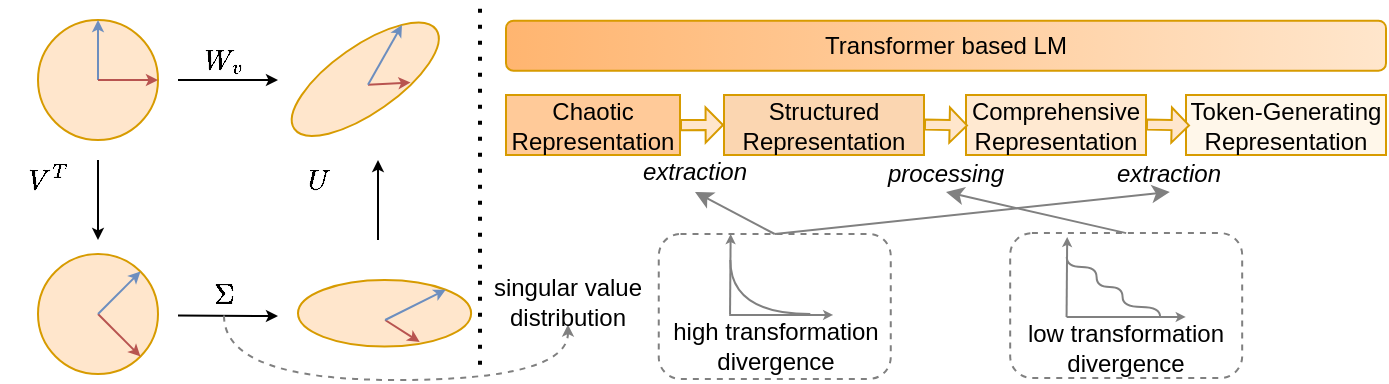 <mxfile version="26.0.10">
  <diagram name="第 1 页" id="VQn5W2BCL7Dk8HYHTB_C">
    <mxGraphModel dx="1133" dy="634" grid="1" gridSize="10" guides="1" tooltips="1" connect="1" arrows="1" fold="1" page="1" pageScale="1" pageWidth="827" pageHeight="1169" math="1" shadow="0">
      <root>
        <mxCell id="0" />
        <mxCell id="1" parent="0" />
        <mxCell id="I8N-EgYsibA7o2kJmNWz-16" value="" style="rounded=1;whiteSpace=wrap;html=1;fillColor=none;dashed=1;strokeColor=#808080;" parent="1" vertex="1">
          <mxGeometry x="566.09" y="326.56" width="116" height="72.46" as="geometry" />
        </mxCell>
        <mxCell id="OIvfQ4fC4cS5UpTqYihT-4" style="rounded=0;orthogonalLoop=1;jettySize=auto;html=1;entryX=0.5;entryY=1;entryDx=0;entryDy=0;exitX=0.5;exitY=0;exitDx=0;exitDy=0;strokeColor=#808080;" parent="1" source="I8N-EgYsibA7o2kJmNWz-16" target="j3C7fKV0iampDi246UAi-91" edge="1">
          <mxGeometry relative="1" as="geometry" />
        </mxCell>
        <mxCell id="OIvfQ4fC4cS5UpTqYihT-2" style="rounded=0;orthogonalLoop=1;jettySize=auto;html=1;entryX=0.5;entryY=1;entryDx=0;entryDy=0;exitX=0.5;exitY=0;exitDx=0;exitDy=0;strokeColor=#808080;" parent="1" source="I8N-EgYsibA7o2kJmNWz-5" target="j3C7fKV0iampDi246UAi-98" edge="1">
          <mxGeometry relative="1" as="geometry" />
        </mxCell>
        <mxCell id="OIvfQ4fC4cS5UpTqYihT-3" style="rounded=0;orthogonalLoop=1;jettySize=auto;html=1;entryX=0.5;entryY=1;entryDx=0;entryDy=0;exitX=0.5;exitY=0;exitDx=0;exitDy=0;strokeColor=#808080;" parent="1" source="I8N-EgYsibA7o2kJmNWz-5" target="I8N-EgYsibA7o2kJmNWz-2" edge="1">
          <mxGeometry relative="1" as="geometry" />
        </mxCell>
        <mxCell id="I8N-EgYsibA7o2kJmNWz-5" value="" style="rounded=1;whiteSpace=wrap;html=1;fillColor=none;dashed=1;strokeColor=#808080;" parent="1" vertex="1">
          <mxGeometry x="390.38" y="327.0" width="116" height="72.46" as="geometry" />
        </mxCell>
        <mxCell id="j3C7fKV0iampDi246UAi-41" style="rounded=0;orthogonalLoop=1;jettySize=auto;html=1;endSize=3;strokeColor=#000000;" parent="1" edge="1">
          <mxGeometry relative="1" as="geometry">
            <mxPoint x="200" y="250" as="targetPoint" />
            <mxPoint x="150" y="250" as="sourcePoint" />
          </mxGeometry>
        </mxCell>
        <mxCell id="j3C7fKV0iampDi246UAi-43" style="rounded=0;orthogonalLoop=1;jettySize=auto;html=1;endSize=3;strokeColor=#000000;fontColor=#000000;" parent="1" edge="1">
          <mxGeometry relative="1" as="geometry">
            <mxPoint x="110" y="290" as="sourcePoint" />
            <mxPoint x="110" y="330" as="targetPoint" />
          </mxGeometry>
        </mxCell>
        <mxCell id="j3C7fKV0iampDi246UAi-6" value="" style="ellipse;whiteSpace=wrap;html=1;aspect=fixed;fillColor=#ffe6cc;strokeColor=#d79b00;" parent="1" vertex="1">
          <mxGeometry x="80" y="220" width="60" height="60" as="geometry" />
        </mxCell>
        <mxCell id="j3C7fKV0iampDi246UAi-12" value="" style="group" parent="1" vertex="1" connectable="0">
          <mxGeometry x="110" y="220" width="30" height="30" as="geometry" />
        </mxCell>
        <mxCell id="j3C7fKV0iampDi246UAi-10" value="" style="endArrow=classic;html=1;rounded=0;endSize=3;strokeColor=#6c8ebf;fillColor=#dae8fc;" parent="j3C7fKV0iampDi246UAi-12" edge="1">
          <mxGeometry width="50" height="50" relative="1" as="geometry">
            <mxPoint y="30" as="sourcePoint" />
            <mxPoint as="targetPoint" />
          </mxGeometry>
        </mxCell>
        <mxCell id="j3C7fKV0iampDi246UAi-11" value="" style="endArrow=classic;html=1;rounded=1;startSize=6;endSize=3;strokeColor=#b85450;curved=0;fillColor=#f8cecc;" parent="1" edge="1">
          <mxGeometry width="50" height="50" relative="1" as="geometry">
            <mxPoint x="110" y="250" as="sourcePoint" />
            <mxPoint x="140" y="250" as="targetPoint" />
          </mxGeometry>
        </mxCell>
        <mxCell id="j3C7fKV0iampDi246UAi-40" value="" style="group;fillColor=none;" parent="1" vertex="1" connectable="0">
          <mxGeometry x="210.0" y="350" width="86.56" height="33.28" as="geometry" />
        </mxCell>
        <mxCell id="j3C7fKV0iampDi246UAi-7" value="" style="ellipse;whiteSpace=wrap;html=1;rotation=90;fillColor=#ffe6cc;strokeColor=#d79b00;" parent="j3C7fKV0iampDi246UAi-40" vertex="1">
          <mxGeometry x="26.64" y="-26.64" width="33.28" height="86.56" as="geometry" />
        </mxCell>
        <mxCell id="j3C7fKV0iampDi246UAi-25" value="" style="endArrow=classic;html=1;rounded=0;startSize=6;endSize=3;strokeColor=#b85450;entryX=0.931;entryY=0.297;entryDx=0;entryDy=0;entryPerimeter=0;fillColor=#f8cecc;" parent="j3C7fKV0iampDi246UAi-40" target="j3C7fKV0iampDi246UAi-7" edge="1">
          <mxGeometry width="50" height="50" relative="1" as="geometry">
            <mxPoint x="43.56" y="20" as="sourcePoint" />
            <mxPoint x="51.702" y="33.442" as="targetPoint" />
          </mxGeometry>
        </mxCell>
        <mxCell id="j3C7fKV0iampDi246UAi-26" value="" style="endArrow=classic;html=1;rounded=0;endSize=3;strokeColor=#6c8ebf;entryX=0;entryY=0;entryDx=0;entryDy=0;fillColor=#dae8fc;" parent="j3C7fKV0iampDi246UAi-40" target="j3C7fKV0iampDi246UAi-7" edge="1">
          <mxGeometry width="50" height="50" relative="1" as="geometry">
            <mxPoint x="43.56" y="20" as="sourcePoint" />
            <mxPoint x="62.56" y="4" as="targetPoint" />
          </mxGeometry>
        </mxCell>
        <mxCell id="j3C7fKV0iampDi246UAi-42" value="$$W_v$$" style="text;html=1;align=center;verticalAlign=middle;whiteSpace=wrap;rounded=0;" parent="1" vertex="1">
          <mxGeometry x="160" y="230" width="26" height="20" as="geometry" />
        </mxCell>
        <mxCell id="j3C7fKV0iampDi246UAi-44" value="$$V^T$$" style="text;html=1;align=center;verticalAlign=middle;whiteSpace=wrap;rounded=0;fontColor=#000000;" parent="1" vertex="1">
          <mxGeometry x="70" y="290" width="30" height="20" as="geometry" />
        </mxCell>
        <mxCell id="j3C7fKV0iampDi246UAi-46" style="rounded=0;orthogonalLoop=1;jettySize=auto;html=1;strokeColor=#000000;endSize=3;fontColor=#000000;" parent="1" edge="1">
          <mxGeometry relative="1" as="geometry">
            <mxPoint x="200" y="368" as="targetPoint" />
            <mxPoint x="150" y="367.75" as="sourcePoint" />
          </mxGeometry>
        </mxCell>
        <mxCell id="I8N-EgYsibA7o2kJmNWz-29" style="edgeStyle=orthogonalEdgeStyle;rounded=0;orthogonalLoop=1;jettySize=auto;html=1;entryX=0.5;entryY=1;entryDx=0;entryDy=0;dashed=1;fillColor=#f8cecc;strokeColor=#808080;curved=1;endSize=3;" parent="1" source="j3C7fKV0iampDi246UAi-47" target="j3C7fKV0iampDi246UAi-114" edge="1">
          <mxGeometry relative="1" as="geometry">
            <Array as="points">
              <mxPoint x="173" y="400" />
              <mxPoint x="345" y="400" />
              <mxPoint x="345" y="372" />
            </Array>
          </mxGeometry>
        </mxCell>
        <mxCell id="j3C7fKV0iampDi246UAi-47" value="$$\Sigma$$" style="text;html=1;align=center;verticalAlign=middle;whiteSpace=wrap;rounded=0;fontColor=#000000;" parent="1" vertex="1">
          <mxGeometry x="160" y="347" width="26" height="20.75" as="geometry" />
        </mxCell>
        <mxCell id="j3C7fKV0iampDi246UAi-48" style="rounded=0;orthogonalLoop=1;jettySize=auto;html=1;endArrow=none;endFill=0;startArrow=classic;startFill=1;endSize=3;strokeColor=#000000;startSize=3;fontColor=#000000;" parent="1" edge="1">
          <mxGeometry relative="1" as="geometry">
            <mxPoint x="250" y="290" as="sourcePoint" />
            <mxPoint x="250" y="330" as="targetPoint" />
          </mxGeometry>
        </mxCell>
        <mxCell id="j3C7fKV0iampDi246UAi-49" value="$$U$$" style="text;html=1;align=center;verticalAlign=middle;whiteSpace=wrap;rounded=0;fontColor=#000000;" parent="1" vertex="1">
          <mxGeometry x="210" y="290" width="20" height="20" as="geometry" />
        </mxCell>
        <mxCell id="j3C7fKV0iampDi246UAi-50" value="" style="endArrow=none;dashed=1;html=1;dashPattern=1 3;strokeWidth=2;rounded=0;" parent="1" edge="1">
          <mxGeometry width="50" height="50" relative="1" as="geometry">
            <mxPoint x="301" y="214.37" as="sourcePoint" />
            <mxPoint x="301" y="393.62" as="targetPoint" />
          </mxGeometry>
        </mxCell>
        <mxCell id="j3C7fKV0iampDi246UAi-51" value="Transformer based LM" style="rounded=1;whiteSpace=wrap;html=1;fillColor=#ffe6cc;strokeColor=#d79b00;gradientColor=#FFB570;gradientDirection=west;" parent="1" vertex="1">
          <mxGeometry x="314" y="220.36" width="440" height="25" as="geometry" />
        </mxCell>
        <mxCell id="j3C7fKV0iampDi246UAi-52" value="Chaotic Representation" style="text;html=1;align=center;verticalAlign=middle;whiteSpace=wrap;rounded=0;fillColor=#FFCA99;strokeColor=#d79b00;" parent="1" vertex="1">
          <mxGeometry x="314" y="257.5" width="87" height="30" as="geometry" />
        </mxCell>
        <mxCell id="j3C7fKV0iampDi246UAi-53" value="Token-Generating Representation" style="text;html=1;align=center;verticalAlign=middle;whiteSpace=wrap;rounded=0;fillColor=#FFF7EA;strokeColor=#d79b00;" parent="1" vertex="1">
          <mxGeometry x="654" y="257.5" width="100" height="30" as="geometry" />
        </mxCell>
        <mxCell id="j3C7fKV0iampDi246UAi-60" value="Structured Representation" style="text;html=1;align=center;verticalAlign=middle;whiteSpace=wrap;rounded=0;fillColor=#FBD6B1;strokeColor=#d79b00;" parent="1" vertex="1">
          <mxGeometry x="423" y="257.5" width="100" height="30" as="geometry" />
        </mxCell>
        <mxCell id="j3C7fKV0iampDi246UAi-67" style="rounded=0;orthogonalLoop=1;jettySize=auto;html=1;shape=flexArrow;endSize=2.565;strokeWidth=1;startSize=4;width=5.037;endWidth=11.515;fillColor=#ffe6cc;strokeColor=#d79b00;entryX=0;entryY=0.5;entryDx=0;entryDy=0;" parent="1" target="j3C7fKV0iampDi246UAi-60" edge="1">
          <mxGeometry relative="1" as="geometry">
            <mxPoint x="401.0" y="272.58" as="sourcePoint" />
            <mxPoint x="433" y="272.22" as="targetPoint" />
          </mxGeometry>
        </mxCell>
        <mxCell id="j3C7fKV0iampDi246UAi-36" value="" style="ellipse;whiteSpace=wrap;html=1;rotation=55;fillColor=#ffe6cc;strokeColor=#d79b00;" parent="1" vertex="1">
          <mxGeometry x="227.0" y="206.36" width="33.28" height="86.56" as="geometry" />
        </mxCell>
        <mxCell id="j3C7fKV0iampDi246UAi-37" value="" style="endArrow=classic;html=1;rounded=0;startSize=6;endSize=3;strokeColor=#b85450;entryX=0.931;entryY=0.297;entryDx=0;entryDy=0;entryPerimeter=0;fillColor=#f8cecc;" parent="1" target="j3C7fKV0iampDi246UAi-36" edge="1">
          <mxGeometry width="50" height="50" relative="1" as="geometry">
            <mxPoint x="245.0" y="252.36" as="sourcePoint" />
            <mxPoint x="260.0" y="259.36" as="targetPoint" />
          </mxGeometry>
        </mxCell>
        <mxCell id="j3C7fKV0iampDi246UAi-38" value="" style="endArrow=classic;html=1;rounded=0;endSize=3;strokeColor=#6c8ebf;entryX=0;entryY=0;entryDx=0;entryDy=0;fillColor=#dae8fc;" parent="1" target="j3C7fKV0iampDi246UAi-36" edge="1">
          <mxGeometry width="50" height="50" relative="1" as="geometry">
            <mxPoint x="245.0" y="252.36" as="sourcePoint" />
            <mxPoint x="252.0" y="228.36" as="targetPoint" />
          </mxGeometry>
        </mxCell>
        <mxCell id="j3C7fKV0iampDi246UAi-30" value="" style="group" parent="1" vertex="1" connectable="0">
          <mxGeometry x="80" y="337" width="60" height="60" as="geometry" />
        </mxCell>
        <mxCell id="j3C7fKV0iampDi246UAi-16" value="" style="ellipse;whiteSpace=wrap;html=1;aspect=fixed;fillColor=#ffe6cc;strokeColor=#d79b00;" parent="j3C7fKV0iampDi246UAi-30" vertex="1">
          <mxGeometry width="60" height="60" as="geometry" />
        </mxCell>
        <mxCell id="j3C7fKV0iampDi246UAi-19" value="" style="endArrow=classic;html=1;rounded=0;startSize=6;endSize=3;strokeColor=#b85450;entryX=1;entryY=1;entryDx=0;entryDy=0;fillColor=#f8cecc;" parent="j3C7fKV0iampDi246UAi-30" target="j3C7fKV0iampDi246UAi-16" edge="1">
          <mxGeometry width="50" height="50" relative="1" as="geometry">
            <mxPoint x="30" y="30" as="sourcePoint" />
            <mxPoint x="52.5" y="67.5" as="targetPoint" />
          </mxGeometry>
        </mxCell>
        <mxCell id="j3C7fKV0iampDi246UAi-18" value="" style="endArrow=classic;html=1;rounded=0;endSize=3;strokeColor=#6c8ebf;entryX=1;entryY=0;entryDx=0;entryDy=0;fillColor=#dae8fc;" parent="j3C7fKV0iampDi246UAi-30" target="j3C7fKV0iampDi246UAi-16" edge="1">
          <mxGeometry width="50" height="50" relative="1" as="geometry">
            <mxPoint x="30" y="30" as="sourcePoint" />
            <mxPoint x="22.5" y="15" as="targetPoint" />
          </mxGeometry>
        </mxCell>
        <mxCell id="j3C7fKV0iampDi246UAi-90" value="high transformation divergence" style="text;html=1;align=center;verticalAlign=middle;whiteSpace=wrap;rounded=0;" parent="1" vertex="1">
          <mxGeometry x="393.59" y="364.96" width="109.57" height="36" as="geometry" />
        </mxCell>
        <mxCell id="j3C7fKV0iampDi246UAi-91" value="processing" style="text;html=1;align=center;verticalAlign=middle;whiteSpace=wrap;rounded=0;fontColor=#000000;fontStyle=2" parent="1" vertex="1">
          <mxGeometry x="501.92" y="287.5" width="64.17" height="18.5" as="geometry" />
        </mxCell>
        <mxCell id="j3C7fKV0iampDi246UAi-98" value="extraction" style="text;html=1;align=center;verticalAlign=middle;whiteSpace=wrap;rounded=0;fontStyle=2" parent="1" vertex="1">
          <mxGeometry x="384" y="286" width="49" height="20" as="geometry" />
        </mxCell>
        <mxCell id="I8N-EgYsibA7o2kJmNWz-1" value="Comprehensive Representation" style="text;html=1;align=center;verticalAlign=middle;whiteSpace=wrap;rounded=0;fillColor=#FFE9D1;strokeColor=#d79b00;" parent="1" vertex="1">
          <mxGeometry x="544.0" y="257.5" width="90" height="30" as="geometry" />
        </mxCell>
        <mxCell id="I8N-EgYsibA7o2kJmNWz-2" value="extraction" style="text;html=1;align=center;verticalAlign=middle;whiteSpace=wrap;rounded=0;fontStyle=2" parent="1" vertex="1">
          <mxGeometry x="613.43" y="287.5" width="65" height="18.5" as="geometry" />
        </mxCell>
        <mxCell id="I8N-EgYsibA7o2kJmNWz-3" style="rounded=0;orthogonalLoop=1;jettySize=auto;html=1;shape=flexArrow;endSize=2.565;strokeWidth=1;startSize=4;width=5.037;endWidth=11.515;fillColor=#ffe6cc;strokeColor=#d79b00;entryX=0;entryY=0.5;entryDx=0;entryDy=0;" parent="1" edge="1">
          <mxGeometry relative="1" as="geometry">
            <mxPoint x="523" y="272.29" as="sourcePoint" />
            <mxPoint x="545" y="272.71" as="targetPoint" />
          </mxGeometry>
        </mxCell>
        <mxCell id="I8N-EgYsibA7o2kJmNWz-4" style="rounded=0;orthogonalLoop=1;jettySize=auto;html=1;shape=flexArrow;endSize=2.565;strokeWidth=1;startSize=4;width=5.037;endWidth=11.515;fillColor=#ffe6cc;strokeColor=#d79b00;entryX=0;entryY=0.5;entryDx=0;entryDy=0;" parent="1" edge="1">
          <mxGeometry relative="1" as="geometry">
            <mxPoint x="634" y="272.29" as="sourcePoint" />
            <mxPoint x="656" y="272.71" as="targetPoint" />
          </mxGeometry>
        </mxCell>
        <mxCell id="j3C7fKV0iampDi246UAi-88" value="low transformation divergence" style="text;html=1;align=center;verticalAlign=middle;whiteSpace=wrap;rounded=0;fontSize=12;" parent="1" vertex="1">
          <mxGeometry x="569.09" y="368.91" width="110" height="31" as="geometry" />
        </mxCell>
        <mxCell id="j3C7fKV0iampDi246UAi-115" value="" style="group" parent="1" vertex="1" connectable="0">
          <mxGeometry x="594.284" y="328.45" width="59.606" height="40" as="geometry" />
        </mxCell>
        <mxCell id="j3C7fKV0iampDi246UAi-93" value="" style="endArrow=classic;html=1;rounded=0;strokeWidth=1;endSize=2;strokeColor=#808080;fillColor=#f8cecc;" parent="j3C7fKV0iampDi246UAi-115" edge="1">
          <mxGeometry width="50" height="50" relative="1" as="geometry">
            <mxPoint y="40" as="sourcePoint" />
            <mxPoint x="0.309" as="targetPoint" />
          </mxGeometry>
        </mxCell>
        <mxCell id="j3C7fKV0iampDi246UAi-94" value="" style="endArrow=classic;html=1;rounded=0;strokeWidth=1;endSize=2;strokeColor=#808080;fillColor=#f8cecc;" parent="j3C7fKV0iampDi246UAi-115" edge="1">
          <mxGeometry width="50" height="50" relative="1" as="geometry">
            <mxPoint y="40" as="sourcePoint" />
            <mxPoint x="59.606" y="40" as="targetPoint" />
          </mxGeometry>
        </mxCell>
        <mxCell id="j3C7fKV0iampDi246UAi-96" value="" style="endArrow=none;html=1;rounded=0;edgeStyle=orthogonalEdgeStyle;curved=1;strokeColor=#808080;fillColor=#f8cecc;" parent="j3C7fKV0iampDi246UAi-115" edge="1">
          <mxGeometry width="50" height="50" relative="1" as="geometry">
            <mxPoint x="0.086" y="10" as="sourcePoint" />
            <mxPoint x="46.814" y="40" as="targetPoint" />
            <Array as="points">
              <mxPoint y="15" />
              <mxPoint x="15" y="15" />
              <mxPoint x="15" y="25" />
              <mxPoint x="28" y="25" />
              <mxPoint x="28" y="35" />
              <mxPoint x="47" y="35" />
            </Array>
          </mxGeometry>
        </mxCell>
        <mxCell id="j3C7fKV0iampDi246UAi-100" value="" style="endArrow=classic;html=1;rounded=0;strokeWidth=1;endSize=2;strokeColor=#808080;" parent="1" edge="1">
          <mxGeometry width="50" height="50" relative="1" as="geometry">
            <mxPoint x="426.017" y="367" as="sourcePoint" />
            <mxPoint x="426.328" y="327" as="targetPoint" />
          </mxGeometry>
        </mxCell>
        <mxCell id="j3C7fKV0iampDi246UAi-101" value="" style="endArrow=classic;html=1;rounded=0;strokeWidth=1;endSize=2;strokeColor=#808080;" parent="1" edge="1">
          <mxGeometry width="50" height="50" relative="1" as="geometry">
            <mxPoint x="425.587" y="367.46" as="sourcePoint" />
            <mxPoint x="477.587" y="367.46" as="targetPoint" />
          </mxGeometry>
        </mxCell>
        <mxCell id="j3C7fKV0iampDi246UAi-102" value="" style="endArrow=none;html=1;rounded=0;strokeColor=#808080;edgeStyle=orthogonalEdgeStyle;curved=1;" parent="1" edge="1">
          <mxGeometry width="50" height="50" relative="1" as="geometry">
            <mxPoint x="426.16" y="340" as="sourcePoint" />
            <mxPoint x="466.16" y="367" as="targetPoint" />
            <Array as="points">
              <mxPoint x="427.16" y="340" />
              <mxPoint x="427.16" y="367" />
            </Array>
          </mxGeometry>
        </mxCell>
        <mxCell id="j3C7fKV0iampDi246UAi-114" value="singular value distribution" style="text;html=1;align=center;verticalAlign=middle;whiteSpace=wrap;rounded=0;fontSize=12;fontFamily=Helvetica;" parent="1" vertex="1">
          <mxGeometry x="297.38" y="349.27" width="96" height="23" as="geometry" />
        </mxCell>
      </root>
    </mxGraphModel>
  </diagram>
</mxfile>
